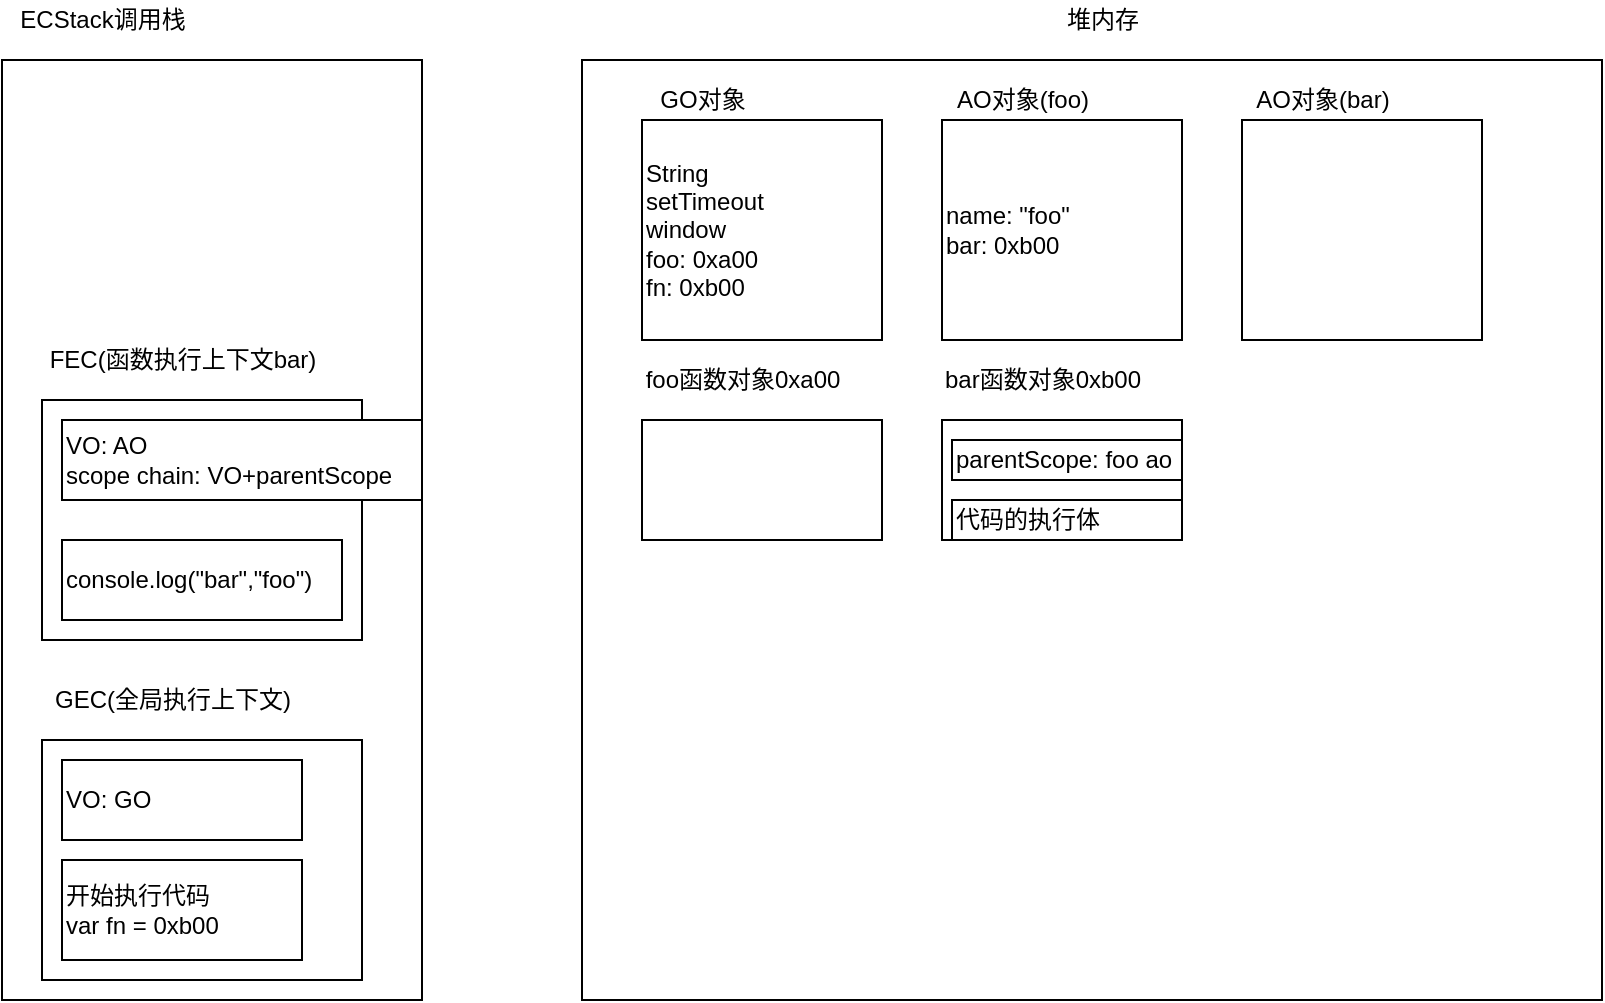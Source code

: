 <mxfile>
    <diagram id="Muk35M1s3Lf1WXlXDoJJ" name="Page-1">
        <mxGraphModel dx="920" dy="479" grid="1" gridSize="10" guides="1" tooltips="1" connect="1" arrows="1" fold="1" page="1" pageScale="1" pageWidth="1654" pageHeight="2336" math="0" shadow="0">
            <root>
                <mxCell id="0"/>
                <mxCell id="1" parent="0"/>
                <mxCell id="2" value="" style="rounded=0;whiteSpace=wrap;html=1;" parent="1" vertex="1">
                    <mxGeometry x="230" y="100" width="210" height="470" as="geometry"/>
                </mxCell>
                <mxCell id="3" value="ECStack调用栈" style="text;html=1;align=center;verticalAlign=middle;resizable=0;points=[];autosize=1;strokeColor=none;" parent="1" vertex="1">
                    <mxGeometry x="230" y="70" width="100" height="20" as="geometry"/>
                </mxCell>
                <mxCell id="4" value="" style="rounded=0;whiteSpace=wrap;html=1;" parent="1" vertex="1">
                    <mxGeometry x="520" y="100" width="510" height="470" as="geometry"/>
                </mxCell>
                <mxCell id="5" value="堆内存" style="text;html=1;align=center;verticalAlign=middle;resizable=0;points=[];autosize=1;strokeColor=none;" parent="1" vertex="1">
                    <mxGeometry x="755" y="70" width="50" height="20" as="geometry"/>
                </mxCell>
                <mxCell id="6" value="String&lt;br&gt;setTimeout&lt;br&gt;window&lt;br&gt;foo: 0xa00&lt;br&gt;fn: 0xb00" style="rounded=0;whiteSpace=wrap;html=1;align=left;" parent="1" vertex="1">
                    <mxGeometry x="550" y="130" width="120" height="110" as="geometry"/>
                </mxCell>
                <mxCell id="7" value="GO对象" style="text;html=1;align=center;verticalAlign=middle;resizable=0;points=[];autosize=1;strokeColor=none;" parent="1" vertex="1">
                    <mxGeometry x="550" y="110" width="60" height="20" as="geometry"/>
                </mxCell>
                <mxCell id="8" value="" style="rounded=0;whiteSpace=wrap;html=1;align=left;" parent="1" vertex="1">
                    <mxGeometry x="250" y="440" width="160" height="120" as="geometry"/>
                </mxCell>
                <mxCell id="9" value="GEC(全局执行上下文)" style="text;html=1;align=center;verticalAlign=middle;resizable=0;points=[];autosize=1;strokeColor=none;" parent="1" vertex="1">
                    <mxGeometry x="250" y="410" width="130" height="20" as="geometry"/>
                </mxCell>
                <mxCell id="12" value="VO: GO" style="rounded=0;whiteSpace=wrap;html=1;align=left;" parent="1" vertex="1">
                    <mxGeometry x="260" y="450" width="120" height="40" as="geometry"/>
                </mxCell>
                <mxCell id="13" value="开始执行代码&lt;br&gt;var fn = 0xb00" style="rounded=0;whiteSpace=wrap;html=1;align=left;" parent="1" vertex="1">
                    <mxGeometry x="260" y="500" width="120" height="50" as="geometry"/>
                </mxCell>
                <mxCell id="19" value="" style="rounded=0;whiteSpace=wrap;html=1;align=left;" parent="1" vertex="1">
                    <mxGeometry x="550" y="280" width="120" height="60" as="geometry"/>
                </mxCell>
                <mxCell id="20" value="foo函数对象0xa00" style="text;html=1;align=center;verticalAlign=middle;resizable=0;points=[];autosize=1;strokeColor=none;" parent="1" vertex="1">
                    <mxGeometry x="545" y="250" width="110" height="20" as="geometry"/>
                </mxCell>
                <mxCell id="31" value="name: &quot;foo&quot;&lt;br&gt;bar: 0xb00" style="rounded=0;whiteSpace=wrap;html=1;align=left;" parent="1" vertex="1">
                    <mxGeometry x="700" y="130" width="120" height="110" as="geometry"/>
                </mxCell>
                <mxCell id="32" value="AO对象(foo)" style="text;html=1;align=center;verticalAlign=middle;resizable=0;points=[];autosize=1;strokeColor=none;" parent="1" vertex="1">
                    <mxGeometry x="700" y="110" width="80" height="20" as="geometry"/>
                </mxCell>
                <mxCell id="33" value="" style="rounded=0;whiteSpace=wrap;html=1;align=left;" parent="1" vertex="1">
                    <mxGeometry x="700" y="280" width="120" height="60" as="geometry"/>
                </mxCell>
                <mxCell id="34" value="bar函数对象0xb00" style="text;html=1;align=center;verticalAlign=middle;resizable=0;points=[];autosize=1;strokeColor=none;" parent="1" vertex="1">
                    <mxGeometry x="695" y="250" width="110" height="20" as="geometry"/>
                </mxCell>
                <mxCell id="37" value="" style="rounded=0;whiteSpace=wrap;html=1;align=left;" parent="1" vertex="1">
                    <mxGeometry x="250" y="270" width="160" height="120" as="geometry"/>
                </mxCell>
                <mxCell id="38" value="FEC(函数执行上下文bar)" style="text;html=1;align=center;verticalAlign=middle;resizable=0;points=[];autosize=1;strokeColor=none;" parent="1" vertex="1">
                    <mxGeometry x="245" y="240" width="150" height="20" as="geometry"/>
                </mxCell>
                <mxCell id="41" value="" style="rounded=0;whiteSpace=wrap;html=1;align=left;" parent="1" vertex="1">
                    <mxGeometry x="850" y="130" width="120" height="110" as="geometry"/>
                </mxCell>
                <mxCell id="42" value="AO对象(bar)" style="text;html=1;align=center;verticalAlign=middle;resizable=0;points=[];autosize=1;strokeColor=none;" parent="1" vertex="1">
                    <mxGeometry x="850" y="110" width="80" height="20" as="geometry"/>
                </mxCell>
                <mxCell id="43" value="VO: AO&lt;br&gt;scope chain: VO+parentScope" style="rounded=0;whiteSpace=wrap;html=1;align=left;" parent="1" vertex="1">
                    <mxGeometry x="260" y="280" width="180" height="40" as="geometry"/>
                </mxCell>
                <mxCell id="44" value="console.log(&quot;bar&quot;,&quot;foo&quot;)" style="rounded=0;whiteSpace=wrap;html=1;align=left;" parent="1" vertex="1">
                    <mxGeometry x="260" y="340" width="140" height="40" as="geometry"/>
                </mxCell>
                <mxCell id="45" value="parentScope: foo ao" style="rounded=0;whiteSpace=wrap;html=1;align=left;" parent="1" vertex="1">
                    <mxGeometry x="705" y="290" width="115" height="20" as="geometry"/>
                </mxCell>
                <mxCell id="46" value="代码的执行体" style="rounded=0;whiteSpace=wrap;html=1;align=left;" parent="1" vertex="1">
                    <mxGeometry x="705" y="320" width="115" height="20" as="geometry"/>
                </mxCell>
            </root>
        </mxGraphModel>
    </diagram>
</mxfile>